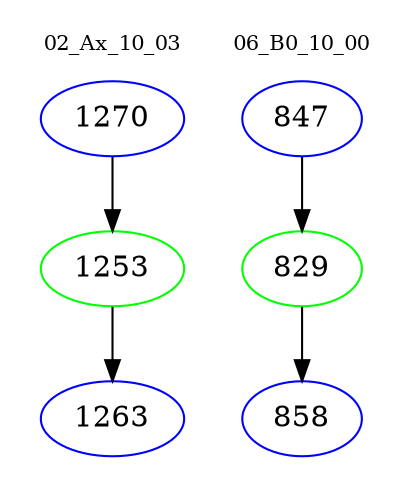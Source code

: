digraph{
subgraph cluster_0 {
color = white
label = "02_Ax_10_03";
fontsize=10;
T0_1270 [label="1270", color="blue"]
T0_1270 -> T0_1253 [color="black"]
T0_1253 [label="1253", color="green"]
T0_1253 -> T0_1263 [color="black"]
T0_1263 [label="1263", color="blue"]
}
subgraph cluster_1 {
color = white
label = "06_B0_10_00";
fontsize=10;
T1_847 [label="847", color="blue"]
T1_847 -> T1_829 [color="black"]
T1_829 [label="829", color="green"]
T1_829 -> T1_858 [color="black"]
T1_858 [label="858", color="blue"]
}
}
